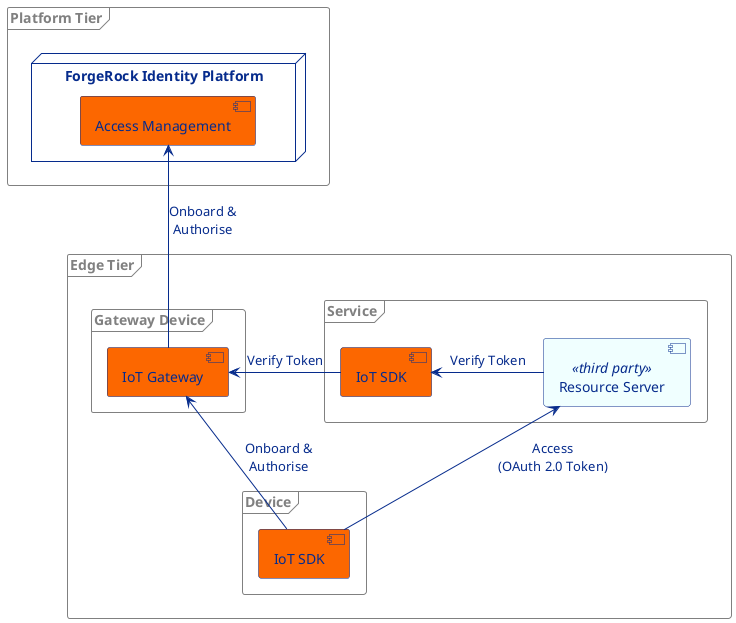 @startuml

skinparam component {
  FontColor #062b8c
  BackgroundColor #fc6700
  BorderColor #062b8c
  BackgroundColor<<third party>> azure
  ArrowColor #062b8c
  ArrowFontColor #062b8c
}
skinparam node {
  BorderColor #062b8c
  FontColor #062b8c
}
skinparam frame {
  BorderColor Grey
  FontColor Grey
}

frame "Edge Tier" {
    frame "Service" {
        [IoT SDK] as gc2
        [Resource Server] as rs <<third party>>
    }
    frame "Gateway Device" {
        [IoT Gateway] as gt
    }
    frame "Device" {
        [IoT SDK] as gc1
    }
}
frame "Platform Tier" {
    node "ForgeRock Identity Platform" {
        [Access Management] as am
    }
}

gc1 -up-> gt : Onboard &\nAuthorise
gt -up-> am : Onboard &\nAuthorise
rs -left-> gc2 : Verify Token
gc2 -left-> gt : Verify Token
gc1 -up-> rs : Access\n(OAuth 2.0 Token)
@enduml